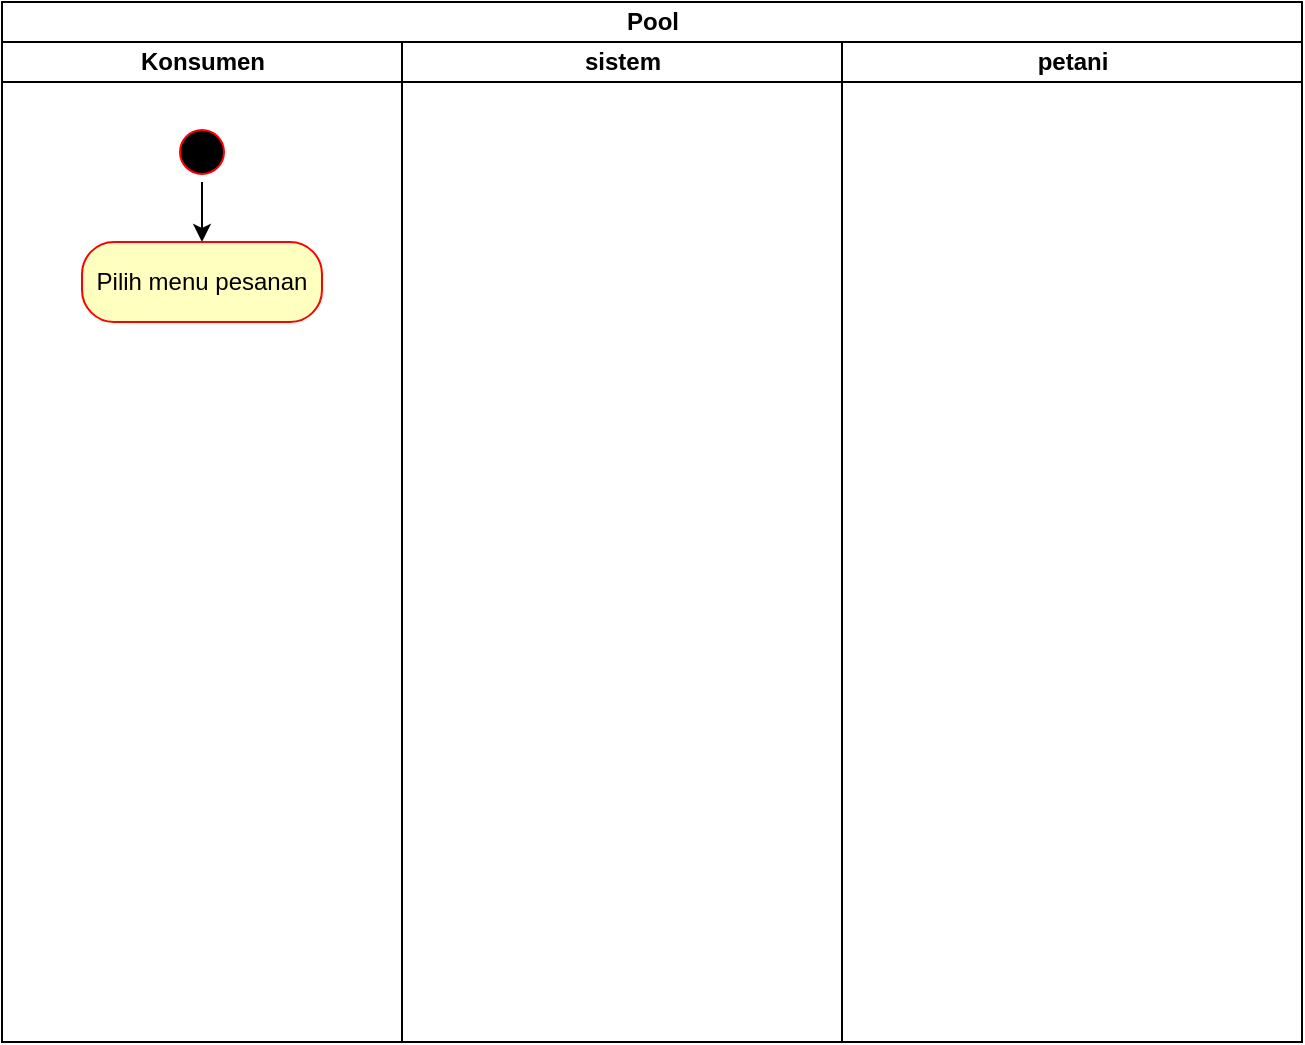 <mxfile version="24.3.1" type="github">
  <diagram name="Page-1" id="YTNfgah5Yn6mvZ7XXSs6">
    <mxGraphModel dx="1035" dy="1611" grid="1" gridSize="10" guides="1" tooltips="1" connect="1" arrows="1" fold="1" page="1" pageScale="1" pageWidth="850" pageHeight="1100" math="0" shadow="0">
      <root>
        <mxCell id="0" />
        <mxCell id="1" parent="0" />
        <mxCell id="lD11Ap2pyaeoG-l7Y28U-1" value="Pool" style="swimlane;childLayout=stackLayout;resizeParent=1;resizeParentMax=0;startSize=20;html=1;" vertex="1" parent="1">
          <mxGeometry x="240.0" y="-110" width="650" height="520" as="geometry" />
        </mxCell>
        <mxCell id="lD11Ap2pyaeoG-l7Y28U-2" value="Konsumen" style="swimlane;startSize=20;html=1;" vertex="1" parent="lD11Ap2pyaeoG-l7Y28U-1">
          <mxGeometry y="20" width="200" height="500" as="geometry" />
        </mxCell>
        <mxCell id="lD11Ap2pyaeoG-l7Y28U-10" style="edgeStyle=orthogonalEdgeStyle;rounded=0;orthogonalLoop=1;jettySize=auto;html=1;exitX=0.5;exitY=1;exitDx=0;exitDy=0;entryX=0.5;entryY=0;entryDx=0;entryDy=0;" edge="1" parent="lD11Ap2pyaeoG-l7Y28U-2" source="lD11Ap2pyaeoG-l7Y28U-5" target="lD11Ap2pyaeoG-l7Y28U-7">
          <mxGeometry relative="1" as="geometry" />
        </mxCell>
        <mxCell id="lD11Ap2pyaeoG-l7Y28U-5" value="" style="ellipse;html=1;shape=startState;fillColor=#000000;strokeColor=#ff0000;" vertex="1" parent="lD11Ap2pyaeoG-l7Y28U-2">
          <mxGeometry x="85.0" y="40" width="30" height="30" as="geometry" />
        </mxCell>
        <mxCell id="lD11Ap2pyaeoG-l7Y28U-7" value="Pilih menu pesanan" style="rounded=1;whiteSpace=wrap;html=1;arcSize=40;fontColor=#000000;fillColor=#ffffc0;strokeColor=#ff0000;" vertex="1" parent="lD11Ap2pyaeoG-l7Y28U-2">
          <mxGeometry x="40.0" y="100" width="120" height="40" as="geometry" />
        </mxCell>
        <mxCell id="lD11Ap2pyaeoG-l7Y28U-3" value="sistem" style="swimlane;startSize=20;html=1;" vertex="1" parent="lD11Ap2pyaeoG-l7Y28U-1">
          <mxGeometry x="200" y="20" width="220" height="500" as="geometry" />
        </mxCell>
        <mxCell id="lD11Ap2pyaeoG-l7Y28U-4" value="petani" style="swimlane;startSize=20;html=1;" vertex="1" parent="lD11Ap2pyaeoG-l7Y28U-1">
          <mxGeometry x="420" y="20" width="230" height="500" as="geometry" />
        </mxCell>
      </root>
    </mxGraphModel>
  </diagram>
</mxfile>
